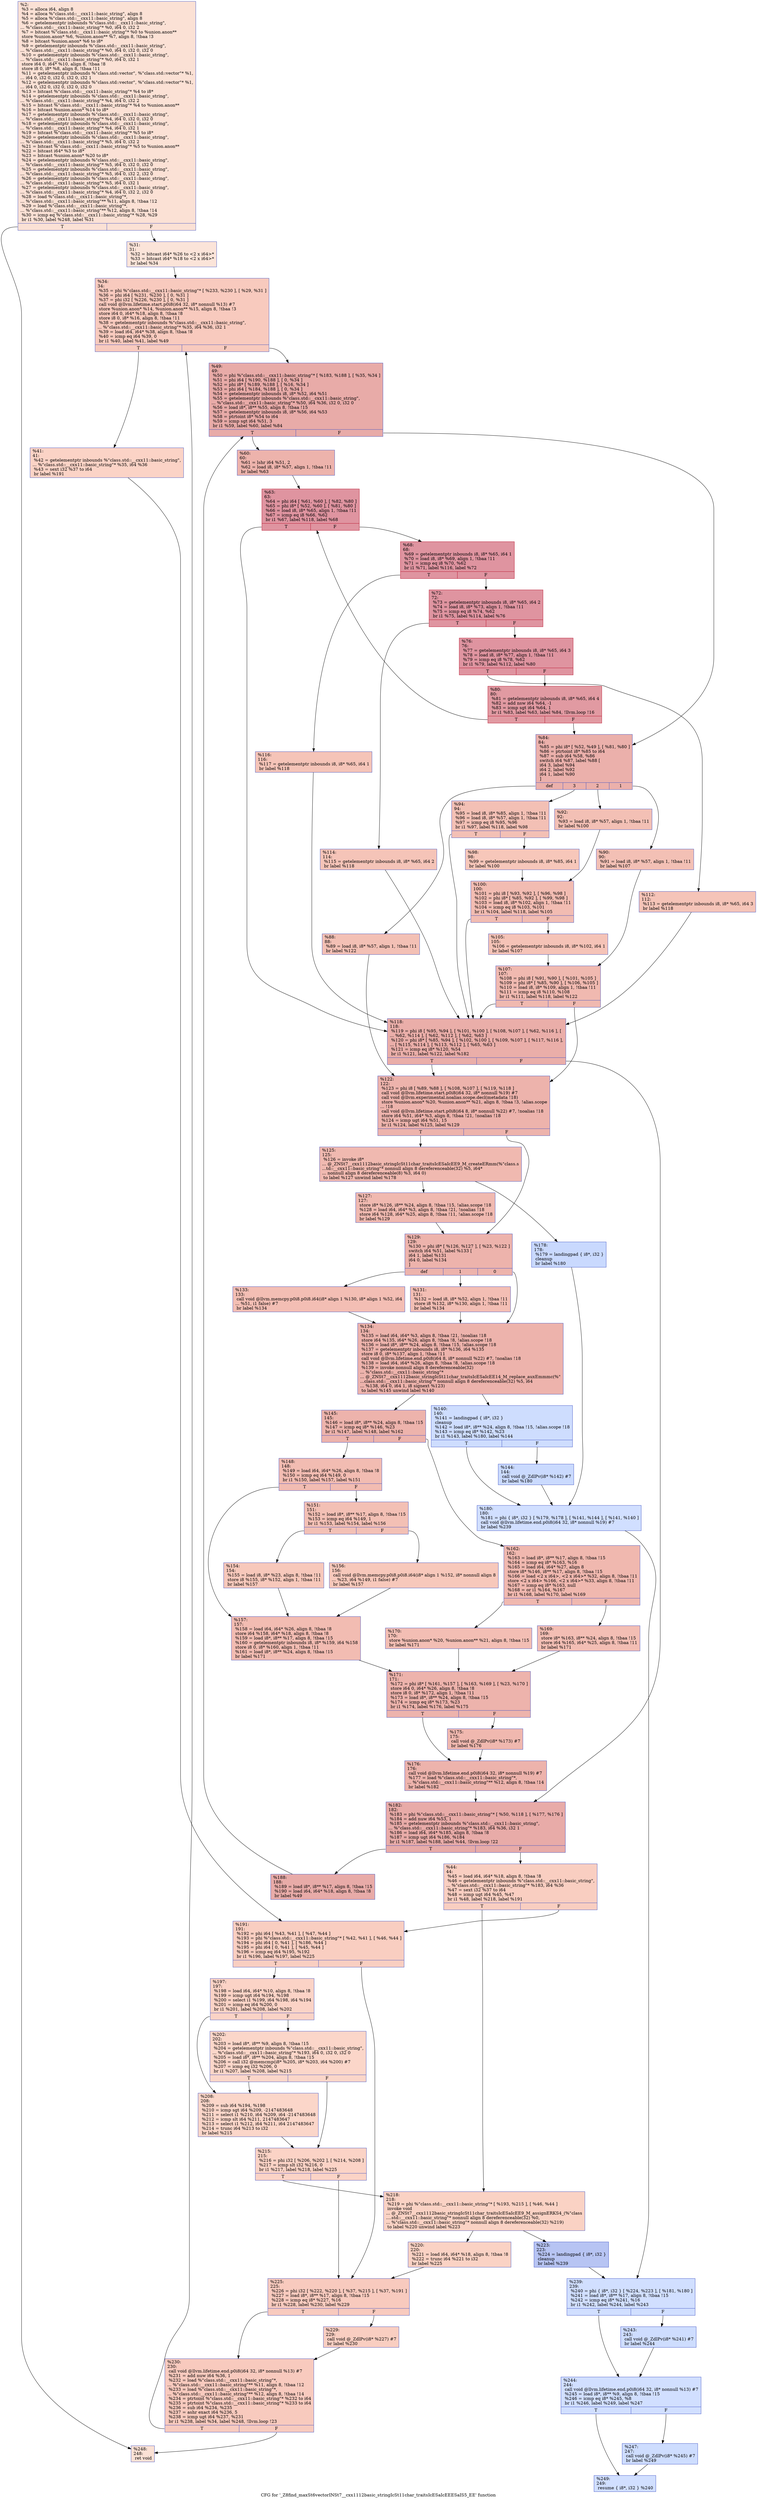 digraph "CFG for '_Z8find_maxSt6vectorINSt7__cxx1112basic_stringIcSt11char_traitsIcESaIcEEESaIS5_EE' function" {
	label="CFG for '_Z8find_maxSt6vectorINSt7__cxx1112basic_stringIcSt11char_traitsIcESaIcEEESaIS5_EE' function";

	Node0x55988ed593d0 [shape=record,color="#3d50c3ff", style=filled, fillcolor="#f7bca170",label="{%2:\l  %3 = alloca i64, align 8\l  %4 = alloca %\"class.std::__cxx11::basic_string\", align 8\l  %5 = alloca %\"class.std::__cxx11::basic_string\", align 8\l  %6 = getelementptr inbounds %\"class.std::__cxx11::basic_string\",\l... %\"class.std::__cxx11::basic_string\"* %0, i64 0, i32 2\l  %7 = bitcast %\"class.std::__cxx11::basic_string\"* %0 to %union.anon**\l  store %union.anon* %6, %union.anon** %7, align 8, !tbaa !3\l  %8 = bitcast %union.anon* %6 to i8*\l  %9 = getelementptr inbounds %\"class.std::__cxx11::basic_string\",\l... %\"class.std::__cxx11::basic_string\"* %0, i64 0, i32 0, i32 0\l  %10 = getelementptr inbounds %\"class.std::__cxx11::basic_string\",\l... %\"class.std::__cxx11::basic_string\"* %0, i64 0, i32 1\l  store i64 0, i64* %10, align 8, !tbaa !8\l  store i8 0, i8* %8, align 8, !tbaa !11\l  %11 = getelementptr inbounds %\"class.std::vector\", %\"class.std::vector\"* %1,\l... i64 0, i32 0, i32 0, i32 0, i32 1\l  %12 = getelementptr inbounds %\"class.std::vector\", %\"class.std::vector\"* %1,\l... i64 0, i32 0, i32 0, i32 0, i32 0\l  %13 = bitcast %\"class.std::__cxx11::basic_string\"* %4 to i8*\l  %14 = getelementptr inbounds %\"class.std::__cxx11::basic_string\",\l... %\"class.std::__cxx11::basic_string\"* %4, i64 0, i32 2\l  %15 = bitcast %\"class.std::__cxx11::basic_string\"* %4 to %union.anon**\l  %16 = bitcast %union.anon* %14 to i8*\l  %17 = getelementptr inbounds %\"class.std::__cxx11::basic_string\",\l... %\"class.std::__cxx11::basic_string\"* %4, i64 0, i32 0, i32 0\l  %18 = getelementptr inbounds %\"class.std::__cxx11::basic_string\",\l... %\"class.std::__cxx11::basic_string\"* %4, i64 0, i32 1\l  %19 = bitcast %\"class.std::__cxx11::basic_string\"* %5 to i8*\l  %20 = getelementptr inbounds %\"class.std::__cxx11::basic_string\",\l... %\"class.std::__cxx11::basic_string\"* %5, i64 0, i32 2\l  %21 = bitcast %\"class.std::__cxx11::basic_string\"* %5 to %union.anon**\l  %22 = bitcast i64* %3 to i8*\l  %23 = bitcast %union.anon* %20 to i8*\l  %24 = getelementptr inbounds %\"class.std::__cxx11::basic_string\",\l... %\"class.std::__cxx11::basic_string\"* %5, i64 0, i32 0, i32 0\l  %25 = getelementptr inbounds %\"class.std::__cxx11::basic_string\",\l... %\"class.std::__cxx11::basic_string\"* %5, i64 0, i32 2, i32 0\l  %26 = getelementptr inbounds %\"class.std::__cxx11::basic_string\",\l... %\"class.std::__cxx11::basic_string\"* %5, i64 0, i32 1\l  %27 = getelementptr inbounds %\"class.std::__cxx11::basic_string\",\l... %\"class.std::__cxx11::basic_string\"* %4, i64 0, i32 2, i32 0\l  %28 = load %\"class.std::__cxx11::basic_string\"*,\l... %\"class.std::__cxx11::basic_string\"** %11, align 8, !tbaa !12\l  %29 = load %\"class.std::__cxx11::basic_string\"*,\l... %\"class.std::__cxx11::basic_string\"** %12, align 8, !tbaa !14\l  %30 = icmp eq %\"class.std::__cxx11::basic_string\"* %28, %29\l  br i1 %30, label %248, label %31\l|{<s0>T|<s1>F}}"];
	Node0x55988ed593d0:s0 -> Node0x55988ed59bb0;
	Node0x55988ed593d0:s1 -> Node0x55988ed5bb20;
	Node0x55988ed5bb20 [shape=record,color="#3d50c3ff", style=filled, fillcolor="#f5c1a970",label="{%31:\l31:                                               \l  %32 = bitcast i64* %26 to \<2 x i64\>*\l  %33 = bitcast i64* %18 to \<2 x i64\>*\l  br label %34\l}"];
	Node0x55988ed5bb20 -> Node0x55988ed5c560;
	Node0x55988ed5c560 [shape=record,color="#3d50c3ff", style=filled, fillcolor="#ef886b70",label="{%34:\l34:                                               \l  %35 = phi %\"class.std::__cxx11::basic_string\"* [ %233, %230 ], [ %29, %31 ]\l  %36 = phi i64 [ %231, %230 ], [ 0, %31 ]\l  %37 = phi i32 [ %226, %230 ], [ 0, %31 ]\l  call void @llvm.lifetime.start.p0i8(i64 32, i8* nonnull %13) #7\l  store %union.anon* %14, %union.anon** %15, align 8, !tbaa !3\l  store i64 0, i64* %18, align 8, !tbaa !8\l  store i8 0, i8* %16, align 8, !tbaa !11\l  %38 = getelementptr inbounds %\"class.std::__cxx11::basic_string\",\l... %\"class.std::__cxx11::basic_string\"* %35, i64 %36, i32 1\l  %39 = load i64, i64* %38, align 8, !tbaa !8\l  %40 = icmp eq i64 %39, 0\l  br i1 %40, label %41, label %49\l|{<s0>T|<s1>F}}"];
	Node0x55988ed5c560:s0 -> Node0x55988ed5e270;
	Node0x55988ed5c560:s1 -> Node0x55988ed5e300;
	Node0x55988ed5e270 [shape=record,color="#3d50c3ff", style=filled, fillcolor="#f59c7d70",label="{%41:\l41:                                               \l  %42 = getelementptr inbounds %\"class.std::__cxx11::basic_string\",\l... %\"class.std::__cxx11::basic_string\"* %35, i64 %36\l  %43 = sext i32 %37 to i64\l  br label %191\l}"];
	Node0x55988ed5e270 -> Node0x55988ed5e550;
	Node0x55988ed5e610 [shape=record,color="#3d50c3ff", style=filled, fillcolor="#f2907270",label="{%44:\l44:                                               \l  %45 = load i64, i64* %18, align 8, !tbaa !8\l  %46 = getelementptr inbounds %\"class.std::__cxx11::basic_string\",\l... %\"class.std::__cxx11::basic_string\"* %183, i64 %36\l  %47 = sext i32 %37 to i64\l  %48 = icmp ugt i64 %45, %47\l  br i1 %48, label %218, label %191\l|{<s0>T|<s1>F}}"];
	Node0x55988ed5e610:s0 -> Node0x55988ed5e8b0;
	Node0x55988ed5e610:s1 -> Node0x55988ed5e550;
	Node0x55988ed5e300 [shape=record,color="#3d50c3ff", style=filled, fillcolor="#cc403a70",label="{%49:\l49:                                               \l  %50 = phi %\"class.std::__cxx11::basic_string\"* [ %183, %188 ], [ %35, %34 ]\l  %51 = phi i64 [ %190, %188 ], [ 0, %34 ]\l  %52 = phi i8* [ %189, %188 ], [ %16, %34 ]\l  %53 = phi i64 [ %184, %188 ], [ 0, %34 ]\l  %54 = getelementptr inbounds i8, i8* %52, i64 %51\l  %55 = getelementptr inbounds %\"class.std::__cxx11::basic_string\",\l... %\"class.std::__cxx11::basic_string\"* %50, i64 %36, i32 0, i32 0\l  %56 = load i8*, i8** %55, align 8, !tbaa !15\l  %57 = getelementptr inbounds i8, i8* %56, i64 %53\l  %58 = ptrtoint i8* %54 to i64\l  %59 = icmp sgt i64 %51, 3\l  br i1 %59, label %60, label %84\l|{<s0>T|<s1>F}}"];
	Node0x55988ed5e300:s0 -> Node0x55988ed5f310;
	Node0x55988ed5e300:s1 -> Node0x55988ed5f3a0;
	Node0x55988ed5f310 [shape=record,color="#3d50c3ff", style=filled, fillcolor="#d6524470",label="{%60:\l60:                                               \l  %61 = lshr i64 %51, 2\l  %62 = load i8, i8* %57, align 1, !tbaa !11\l  br label %63\l}"];
	Node0x55988ed5f310 -> Node0x55988ed5f610;
	Node0x55988ed5f610 [shape=record,color="#b70d28ff", style=filled, fillcolor="#b70d2870",label="{%63:\l63:                                               \l  %64 = phi i64 [ %61, %60 ], [ %82, %80 ]\l  %65 = phi i8* [ %52, %60 ], [ %81, %80 ]\l  %66 = load i8, i8* %65, align 1, !tbaa !11\l  %67 = icmp eq i8 %66, %62\l  br i1 %67, label %118, label %68\l|{<s0>T|<s1>F}}"];
	Node0x55988ed5f610:s0 -> Node0x55988ed5fe70;
	Node0x55988ed5f610:s1 -> Node0x55988ed5ff00;
	Node0x55988ed5ff00 [shape=record,color="#b70d28ff", style=filled, fillcolor="#b70d2870",label="{%68:\l68:                                               \l  %69 = getelementptr inbounds i8, i8* %65, i64 1\l  %70 = load i8, i8* %69, align 1, !tbaa !11\l  %71 = icmp eq i8 %70, %62\l  br i1 %71, label %116, label %72\l|{<s0>T|<s1>F}}"];
	Node0x55988ed5ff00:s0 -> Node0x55988ed60210;
	Node0x55988ed5ff00:s1 -> Node0x55988ed60260;
	Node0x55988ed60260 [shape=record,color="#b70d28ff", style=filled, fillcolor="#b70d2870",label="{%72:\l72:                                               \l  %73 = getelementptr inbounds i8, i8* %65, i64 2\l  %74 = load i8, i8* %73, align 1, !tbaa !11\l  %75 = icmp eq i8 %74, %62\l  br i1 %75, label %114, label %76\l|{<s0>T|<s1>F}}"];
	Node0x55988ed60260:s0 -> Node0x55988ed60540;
	Node0x55988ed60260:s1 -> Node0x55988ed60590;
	Node0x55988ed60590 [shape=record,color="#b70d28ff", style=filled, fillcolor="#b70d2870",label="{%76:\l76:                                               \l  %77 = getelementptr inbounds i8, i8* %65, i64 3\l  %78 = load i8, i8* %77, align 1, !tbaa !11\l  %79 = icmp eq i8 %78, %62\l  br i1 %79, label %112, label %80\l|{<s0>T|<s1>F}}"];
	Node0x55988ed60590:s0 -> Node0x55988ed60870;
	Node0x55988ed60590:s1 -> Node0x55988ed5f700;
	Node0x55988ed5f700 [shape=record,color="#b70d28ff", style=filled, fillcolor="#bb1b2c70",label="{%80:\l80:                                               \l  %81 = getelementptr inbounds i8, i8* %65, i64 4\l  %82 = add nsw i64 %64, -1\l  %83 = icmp sgt i64 %64, 1\l  br i1 %83, label %63, label %84, !llvm.loop !16\l|{<s0>T|<s1>F}}"];
	Node0x55988ed5f700:s0 -> Node0x55988ed5f610;
	Node0x55988ed5f700:s1 -> Node0x55988ed5f3a0;
	Node0x55988ed5f3a0 [shape=record,color="#3d50c3ff", style=filled, fillcolor="#d24b4070",label="{%84:\l84:                                               \l  %85 = phi i8* [ %52, %49 ], [ %81, %80 ]\l  %86 = ptrtoint i8* %85 to i64\l  %87 = sub i64 %58, %86\l  switch i64 %87, label %88 [\l    i64 3, label %94\l    i64 2, label %92\l    i64 1, label %90\l  ]\l|{<s0>def|<s1>3|<s2>2|<s3>1}}"];
	Node0x55988ed5f3a0:s0 -> Node0x55988ed60e40;
	Node0x55988ed5f3a0:s1 -> Node0x55988ed60e90;
	Node0x55988ed5f3a0:s2 -> Node0x55988ed60ee0;
	Node0x55988ed5f3a0:s3 -> Node0x55988ed60f70;
	Node0x55988ed60e40 [shape=record,color="#3d50c3ff", style=filled, fillcolor="#e5705870",label="{%88:\l88:                                               \l  %89 = load i8, i8* %57, align 1, !tbaa !11\l  br label %122\l}"];
	Node0x55988ed60e40 -> Node0x55988ed610c0;
	Node0x55988ed60f70 [shape=record,color="#3d50c3ff", style=filled, fillcolor="#e5705870",label="{%90:\l90:                                               \l  %91 = load i8, i8* %57, align 1, !tbaa !11\l  br label %107\l}"];
	Node0x55988ed60f70 -> Node0x55988ed611f0;
	Node0x55988ed60ee0 [shape=record,color="#3d50c3ff", style=filled, fillcolor="#e5705870",label="{%92:\l92:                                               \l  %93 = load i8, i8* %57, align 1, !tbaa !11\l  br label %100\l}"];
	Node0x55988ed60ee0 -> Node0x55988ed61320;
	Node0x55988ed60e90 [shape=record,color="#3d50c3ff", style=filled, fillcolor="#e5705870",label="{%94:\l94:                                               \l  %95 = load i8, i8* %85, align 1, !tbaa !11\l  %96 = load i8, i8* %57, align 1, !tbaa !11\l  %97 = icmp eq i8 %95, %96\l  br i1 %97, label %118, label %98\l|{<s0>T|<s1>F}}"];
	Node0x55988ed60e90:s0 -> Node0x55988ed5fe70;
	Node0x55988ed60e90:s1 -> Node0x55988ed61550;
	Node0x55988ed61550 [shape=record,color="#3d50c3ff", style=filled, fillcolor="#ec7f6370",label="{%98:\l98:                                               \l  %99 = getelementptr inbounds i8, i8* %85, i64 1\l  br label %100\l}"];
	Node0x55988ed61550 -> Node0x55988ed61320;
	Node0x55988ed61320 [shape=record,color="#3d50c3ff", style=filled, fillcolor="#e1675170",label="{%100:\l100:                                              \l  %101 = phi i8 [ %93, %92 ], [ %96, %98 ]\l  %102 = phi i8* [ %85, %92 ], [ %99, %98 ]\l  %103 = load i8, i8* %102, align 1, !tbaa !11\l  %104 = icmp eq i8 %103, %101\l  br i1 %104, label %118, label %105\l|{<s0>T|<s1>F}}"];
	Node0x55988ed61320:s0 -> Node0x55988ed5fe70;
	Node0x55988ed61320:s1 -> Node0x55988ed619c0;
	Node0x55988ed619c0 [shape=record,color="#3d50c3ff", style=filled, fillcolor="#e8765c70",label="{%105:\l105:                                              \l  %106 = getelementptr inbounds i8, i8* %102, i64 1\l  br label %107\l}"];
	Node0x55988ed619c0 -> Node0x55988ed611f0;
	Node0x55988ed611f0 [shape=record,color="#3d50c3ff", style=filled, fillcolor="#de614d70",label="{%107:\l107:                                              \l  %108 = phi i8 [ %91, %90 ], [ %101, %105 ]\l  %109 = phi i8* [ %85, %90 ], [ %106, %105 ]\l  %110 = load i8, i8* %109, align 1, !tbaa !11\l  %111 = icmp eq i8 %110, %108\l  br i1 %111, label %118, label %122\l|{<s0>T|<s1>F}}"];
	Node0x55988ed611f0:s0 -> Node0x55988ed5fe70;
	Node0x55988ed611f0:s1 -> Node0x55988ed610c0;
	Node0x55988ed60870 [shape=record,color="#3d50c3ff", style=filled, fillcolor="#e97a5f70",label="{%112:\l112:                                              \l  %113 = getelementptr inbounds i8, i8* %65, i64 3\l  br label %118\l}"];
	Node0x55988ed60870 -> Node0x55988ed5fe70;
	Node0x55988ed60540 [shape=record,color="#3d50c3ff", style=filled, fillcolor="#e97a5f70",label="{%114:\l114:                                              \l  %115 = getelementptr inbounds i8, i8* %65, i64 2\l  br label %118\l}"];
	Node0x55988ed60540 -> Node0x55988ed5fe70;
	Node0x55988ed60210 [shape=record,color="#3d50c3ff", style=filled, fillcolor="#e97a5f70",label="{%116:\l116:                                              \l  %117 = getelementptr inbounds i8, i8* %65, i64 1\l  br label %118\l}"];
	Node0x55988ed60210 -> Node0x55988ed5fe70;
	Node0x55988ed5fe70 [shape=record,color="#3d50c3ff", style=filled, fillcolor="#d0473d70",label="{%118:\l118:                                              \l  %119 = phi i8 [ %95, %94 ], [ %101, %100 ], [ %108, %107 ], [ %62, %116 ], [\l... %62, %114 ], [ %62, %112 ], [ %62, %63 ]\l  %120 = phi i8* [ %85, %94 ], [ %102, %100 ], [ %109, %107 ], [ %117, %116 ],\l... [ %115, %114 ], [ %113, %112 ], [ %65, %63 ]\l  %121 = icmp eq i8* %120, %54\l  br i1 %121, label %122, label %182\l|{<s0>T|<s1>F}}"];
	Node0x55988ed5fe70:s0 -> Node0x55988ed610c0;
	Node0x55988ed5fe70:s1 -> Node0x55988ed62580;
	Node0x55988ed610c0 [shape=record,color="#3d50c3ff", style=filled, fillcolor="#d6524470",label="{%122:\l122:                                              \l  %123 = phi i8 [ %89, %88 ], [ %108, %107 ], [ %119, %118 ]\l  call void @llvm.lifetime.start.p0i8(i64 32, i8* nonnull %19) #7\l  call void @llvm.experimental.noalias.scope.decl(metadata !18)\l  store %union.anon* %20, %union.anon** %21, align 8, !tbaa !3, !alias.scope\l... !18\l  call void @llvm.lifetime.start.p0i8(i64 8, i8* nonnull %22) #7, !noalias !18\l  store i64 %51, i64* %3, align 8, !tbaa !21, !noalias !18\l  %124 = icmp ugt i64 %51, 15\l  br i1 %124, label %125, label %129\l|{<s0>T|<s1>F}}"];
	Node0x55988ed610c0:s0 -> Node0x55988ed639b0;
	Node0x55988ed610c0:s1 -> Node0x55988ed63a00;
	Node0x55988ed639b0 [shape=record,color="#3d50c3ff", style=filled, fillcolor="#de614d70",label="{%125:\l125:                                              \l  %126 = invoke i8*\l... @_ZNSt7__cxx1112basic_stringIcSt11char_traitsIcESaIcEE9_M_createERmm(%\"class.s\l...td::__cxx11::basic_string\"* nonnull align 8 dereferenceable(32) %5, i64*\l... nonnull align 8 dereferenceable(8) %3, i64 0)\l          to label %127 unwind label %178\l}"];
	Node0x55988ed639b0 -> Node0x55988ed63c30;
	Node0x55988ed639b0 -> Node0x55988ed63c80;
	Node0x55988ed63c30 [shape=record,color="#3d50c3ff", style=filled, fillcolor="#de614d70",label="{%127:\l127:                                              \l  store i8* %126, i8** %24, align 8, !tbaa !15, !alias.scope !18\l  %128 = load i64, i64* %3, align 8, !tbaa !21, !noalias !18\l  store i64 %128, i64* %25, align 8, !tbaa !11, !alias.scope !18\l  br label %129\l}"];
	Node0x55988ed63c30 -> Node0x55988ed63a00;
	Node0x55988ed63a00 [shape=record,color="#3d50c3ff", style=filled, fillcolor="#d6524470",label="{%129:\l129:                                              \l  %130 = phi i8* [ %126, %127 ], [ %23, %122 ]\l  switch i64 %51, label %133 [\l    i64 1, label %131\l    i64 0, label %134\l  ]\l|{<s0>def|<s1>1|<s2>0}}"];
	Node0x55988ed63a00:s0 -> Node0x55988ed656f0;
	Node0x55988ed63a00:s1 -> Node0x55988ed65740;
	Node0x55988ed63a00:s2 -> Node0x55988ed657d0;
	Node0x55988ed65740 [shape=record,color="#3d50c3ff", style=filled, fillcolor="#e36c5570",label="{%131:\l131:                                              \l  %132 = load i8, i8* %52, align 1, !tbaa !11\l  store i8 %132, i8* %130, align 1, !tbaa !11\l  br label %134\l}"];
	Node0x55988ed65740 -> Node0x55988ed657d0;
	Node0x55988ed656f0 [shape=record,color="#3d50c3ff", style=filled, fillcolor="#e36c5570",label="{%133:\l133:                                              \l  call void @llvm.memcpy.p0i8.p0i8.i64(i8* align 1 %130, i8* align 1 %52, i64\l... %51, i1 false) #7\l  br label %134\l}"];
	Node0x55988ed656f0 -> Node0x55988ed657d0;
	Node0x55988ed657d0 [shape=record,color="#3d50c3ff", style=filled, fillcolor="#d6524470",label="{%134:\l134:                                              \l  %135 = load i64, i64* %3, align 8, !tbaa !21, !noalias !18\l  store i64 %135, i64* %26, align 8, !tbaa !8, !alias.scope !18\l  %136 = load i8*, i8** %24, align 8, !tbaa !15, !alias.scope !18\l  %137 = getelementptr inbounds i8, i8* %136, i64 %135\l  store i8 0, i8* %137, align 1, !tbaa !11\l  call void @llvm.lifetime.end.p0i8(i64 8, i8* nonnull %22) #7, !noalias !18\l  %138 = load i64, i64* %26, align 8, !tbaa !8, !alias.scope !18\l  %139 = invoke nonnull align 8 dereferenceable(32)\l... %\"class.std::__cxx11::basic_string\"*\l... @_ZNSt7__cxx1112basic_stringIcSt11char_traitsIcESaIcEE14_M_replace_auxEmmmc(%\"\l...class.std::__cxx11::basic_string\"* nonnull align 8 dereferenceable(32) %5, i64\l... %138, i64 0, i64 1, i8 signext %123)\l          to label %145 unwind label %140\l}"];
	Node0x55988ed657d0 -> Node0x55988ed66500;
	Node0x55988ed657d0 -> Node0x55988ed66590;
	Node0x55988ed66590 [shape=record,color="#3d50c3ff", style=filled, fillcolor="#8fb1fe70",label="{%140:\l140:                                              \l  %141 = landingpad \{ i8*, i32 \}\l          cleanup\l  %142 = load i8*, i8** %24, align 8, !tbaa !15, !alias.scope !18\l  %143 = icmp eq i8* %142, %23\l  br i1 %143, label %180, label %144\l|{<s0>T|<s1>F}}"];
	Node0x55988ed66590:s0 -> Node0x55988ed66a90;
	Node0x55988ed66590:s1 -> Node0x55988ed66b20;
	Node0x55988ed66b20 [shape=record,color="#3d50c3ff", style=filled, fillcolor="#88abfd70",label="{%144:\l144:                                              \l  call void @_ZdlPv(i8* %142) #7\l  br label %180\l}"];
	Node0x55988ed66b20 -> Node0x55988ed66a90;
	Node0x55988ed66500 [shape=record,color="#3d50c3ff", style=filled, fillcolor="#d6524470",label="{%145:\l145:                                              \l  %146 = load i8*, i8** %24, align 8, !tbaa !15\l  %147 = icmp eq i8* %146, %23\l  br i1 %147, label %148, label %162\l|{<s0>T|<s1>F}}"];
	Node0x55988ed66500:s0 -> Node0x55988ed66fa0;
	Node0x55988ed66500:s1 -> Node0x55988ed66ff0;
	Node0x55988ed66fa0 [shape=record,color="#3d50c3ff", style=filled, fillcolor="#e1675170",label="{%148:\l148:                                              \l  %149 = load i64, i64* %26, align 8, !tbaa !8\l  %150 = icmp eq i64 %149, 0\l  br i1 %150, label %157, label %151\l|{<s0>T|<s1>F}}"];
	Node0x55988ed66fa0:s0 -> Node0x55988ed671f0;
	Node0x55988ed66fa0:s1 -> Node0x55988ed67240;
	Node0x55988ed67240 [shape=record,color="#3d50c3ff", style=filled, fillcolor="#e5705870",label="{%151:\l151:                                              \l  %152 = load i8*, i8** %17, align 8, !tbaa !15\l  %153 = icmp eq i64 %149, 1\l  br i1 %153, label %154, label %156\l|{<s0>T|<s1>F}}"];
	Node0x55988ed67240:s0 -> Node0x55988ed67480;
	Node0x55988ed67240:s1 -> Node0x55988ed674d0;
	Node0x55988ed67480 [shape=record,color="#3d50c3ff", style=filled, fillcolor="#ed836670",label="{%154:\l154:                                              \l  %155 = load i8, i8* %23, align 8, !tbaa !11\l  store i8 %155, i8* %152, align 1, !tbaa !11\l  br label %157\l}"];
	Node0x55988ed67480 -> Node0x55988ed671f0;
	Node0x55988ed674d0 [shape=record,color="#3d50c3ff", style=filled, fillcolor="#ed836670",label="{%156:\l156:                                              \l  call void @llvm.memcpy.p0i8.p0i8.i64(i8* align 1 %152, i8* nonnull align 8\l... %23, i64 %149, i1 false) #7\l  br label %157\l}"];
	Node0x55988ed674d0 -> Node0x55988ed671f0;
	Node0x55988ed671f0 [shape=record,color="#3d50c3ff", style=filled, fillcolor="#e1675170",label="{%157:\l157:                                              \l  %158 = load i64, i64* %26, align 8, !tbaa !8\l  store i64 %158, i64* %18, align 8, !tbaa !8\l  %159 = load i8*, i8** %17, align 8, !tbaa !15\l  %160 = getelementptr inbounds i8, i8* %159, i64 %158\l  store i8 0, i8* %160, align 1, !tbaa !11\l  %161 = load i8*, i8** %24, align 8, !tbaa !15\l  br label %171\l}"];
	Node0x55988ed671f0 -> Node0x55988ed59f90;
	Node0x55988ed66ff0 [shape=record,color="#3d50c3ff", style=filled, fillcolor="#dc5d4a70",label="{%162:\l162:                                              \l  %163 = load i8*, i8** %17, align 8, !tbaa !15\l  %164 = icmp eq i8* %163, %16\l  %165 = load i64, i64* %27, align 8\l  store i8* %146, i8** %17, align 8, !tbaa !15\l  %166 = load \<2 x i64\>, \<2 x i64\>* %32, align 8, !tbaa !11\l  store \<2 x i64\> %166, \<2 x i64\>* %33, align 8, !tbaa !11\l  %167 = icmp eq i8* %163, null\l  %168 = or i1 %164, %167\l  br i1 %168, label %170, label %169\l|{<s0>T|<s1>F}}"];
	Node0x55988ed66ff0:s0 -> Node0x55988ed5a470;
	Node0x55988ed66ff0:s1 -> Node0x55988ed5a4c0;
	Node0x55988ed5a4c0 [shape=record,color="#3d50c3ff", style=filled, fillcolor="#e36c5570",label="{%169:\l169:                                              \l  store i8* %163, i8** %24, align 8, !tbaa !15\l  store i64 %165, i64* %25, align 8, !tbaa !11\l  br label %171\l}"];
	Node0x55988ed5a4c0 -> Node0x55988ed59f90;
	Node0x55988ed5a470 [shape=record,color="#3d50c3ff", style=filled, fillcolor="#e36c5570",label="{%170:\l170:                                              \l  store %union.anon* %20, %union.anon** %21, align 8, !tbaa !15\l  br label %171\l}"];
	Node0x55988ed5a470 -> Node0x55988ed59f90;
	Node0x55988ed59f90 [shape=record,color="#3d50c3ff", style=filled, fillcolor="#d6524470",label="{%171:\l171:                                              \l  %172 = phi i8* [ %161, %157 ], [ %163, %169 ], [ %23, %170 ]\l  store i64 0, i64* %26, align 8, !tbaa !8\l  store i8 0, i8* %172, align 1, !tbaa !11\l  %173 = load i8*, i8** %24, align 8, !tbaa !15\l  %174 = icmp eq i8* %173, %23\l  br i1 %174, label %176, label %175\l|{<s0>T|<s1>F}}"];
	Node0x55988ed59f90:s0 -> Node0x55988ed69300;
	Node0x55988ed59f90:s1 -> Node0x55988ed69350;
	Node0x55988ed69350 [shape=record,color="#3d50c3ff", style=filled, fillcolor="#dc5d4a70",label="{%175:\l175:                                              \l  call void @_ZdlPv(i8* %173) #7\l  br label %176\l}"];
	Node0x55988ed69350 -> Node0x55988ed69300;
	Node0x55988ed69300 [shape=record,color="#3d50c3ff", style=filled, fillcolor="#d6524470",label="{%176:\l176:                                              \l  call void @llvm.lifetime.end.p0i8(i64 32, i8* nonnull %19) #7\l  %177 = load %\"class.std::__cxx11::basic_string\"*,\l... %\"class.std::__cxx11::basic_string\"** %12, align 8, !tbaa !14\l  br label %182\l}"];
	Node0x55988ed69300 -> Node0x55988ed62580;
	Node0x55988ed63c80 [shape=record,color="#3d50c3ff", style=filled, fillcolor="#85a8fc70",label="{%178:\l178:                                              \l  %179 = landingpad \{ i8*, i32 \}\l          cleanup\l  br label %180\l}"];
	Node0x55988ed63c80 -> Node0x55988ed66a90;
	Node0x55988ed66a90 [shape=record,color="#3d50c3ff", style=filled, fillcolor="#96b7ff70",label="{%180:\l180:                                              \l  %181 = phi \{ i8*, i32 \} [ %179, %178 ], [ %141, %144 ], [ %141, %140 ]\l  call void @llvm.lifetime.end.p0i8(i64 32, i8* nonnull %19) #7\l  br label %239\l}"];
	Node0x55988ed66a90 -> Node0x55988ed6a0f0;
	Node0x55988ed62580 [shape=record,color="#3d50c3ff", style=filled, fillcolor="#cc403a70",label="{%182:\l182:                                              \l  %183 = phi %\"class.std::__cxx11::basic_string\"* [ %50, %118 ], [ %177, %176 ]\l  %184 = add nuw i64 %53, 1\l  %185 = getelementptr inbounds %\"class.std::__cxx11::basic_string\",\l... %\"class.std::__cxx11::basic_string\"* %183, i64 %36, i32 1\l  %186 = load i64, i64* %185, align 8, !tbaa !8\l  %187 = icmp ugt i64 %186, %184\l  br i1 %187, label %188, label %44, !llvm.loop !22\l|{<s0>T|<s1>F}}"];
	Node0x55988ed62580:s0 -> Node0x55988ed5e9f0;
	Node0x55988ed62580:s1 -> Node0x55988ed5e610;
	Node0x55988ed5e9f0 [shape=record,color="#3d50c3ff", style=filled, fillcolor="#cc403a70",label="{%188:\l188:                                              \l  %189 = load i8*, i8** %17, align 8, !tbaa !15\l  %190 = load i64, i64* %18, align 8, !tbaa !8\l  br label %49\l}"];
	Node0x55988ed5e9f0 -> Node0x55988ed5e300;
	Node0x55988ed5e550 [shape=record,color="#3d50c3ff", style=filled, fillcolor="#f2907270",label="{%191:\l191:                                              \l  %192 = phi i64 [ %43, %41 ], [ %47, %44 ]\l  %193 = phi %\"class.std::__cxx11::basic_string\"* [ %42, %41 ], [ %46, %44 ]\l  %194 = phi i64 [ 0, %41 ], [ %186, %44 ]\l  %195 = phi i64 [ 0, %41 ], [ %45, %44 ]\l  %196 = icmp eq i64 %195, %192\l  br i1 %196, label %197, label %225\l|{<s0>T|<s1>F}}"];
	Node0x55988ed5e550:s0 -> Node0x55988ed6aa80;
	Node0x55988ed5e550:s1 -> Node0x55988ed6aad0;
	Node0x55988ed6aa80 [shape=record,color="#3d50c3ff", style=filled, fillcolor="#f59c7d70",label="{%197:\l197:                                              \l  %198 = load i64, i64* %10, align 8, !tbaa !8\l  %199 = icmp ugt i64 %194, %198\l  %200 = select i1 %199, i64 %198, i64 %194\l  %201 = icmp eq i64 %200, 0\l  br i1 %201, label %208, label %202\l|{<s0>T|<s1>F}}"];
	Node0x55988ed6aa80:s0 -> Node0x55988ed6ae10;
	Node0x55988ed6aa80:s1 -> Node0x55988ed6ae60;
	Node0x55988ed6ae60 [shape=record,color="#3d50c3ff", style=filled, fillcolor="#f6a38570",label="{%202:\l202:                                              \l  %203 = load i8*, i8** %9, align 8, !tbaa !15\l  %204 = getelementptr inbounds %\"class.std::__cxx11::basic_string\",\l... %\"class.std::__cxx11::basic_string\"* %193, i64 0, i32 0, i32 0\l  %205 = load i8*, i8** %204, align 8, !tbaa !15\l  %206 = call i32 @memcmp(i8* %205, i8* %203, i64 %200) #7\l  %207 = icmp eq i32 %206, 0\l  br i1 %207, label %208, label %215\l|{<s0>T|<s1>F}}"];
	Node0x55988ed6ae60:s0 -> Node0x55988ed6ae10;
	Node0x55988ed6ae60:s1 -> Node0x55988ed6b410;
	Node0x55988ed6ae10 [shape=record,color="#3d50c3ff", style=filled, fillcolor="#f6a38570",label="{%208:\l208:                                              \l  %209 = sub i64 %194, %198\l  %210 = icmp sgt i64 %209, -2147483648\l  %211 = select i1 %210, i64 %209, i64 -2147483648\l  %212 = icmp slt i64 %211, 2147483647\l  %213 = select i1 %212, i64 %211, i64 2147483647\l  %214 = trunc i64 %213 to i32\l  br label %215\l}"];
	Node0x55988ed6ae10 -> Node0x55988ed6b410;
	Node0x55988ed6b410 [shape=record,color="#3d50c3ff", style=filled, fillcolor="#f59c7d70",label="{%215:\l215:                                              \l  %216 = phi i32 [ %206, %202 ], [ %214, %208 ]\l  %217 = icmp slt i32 %216, 0\l  br i1 %217, label %218, label %225\l|{<s0>T|<s1>F}}"];
	Node0x55988ed6b410:s0 -> Node0x55988ed5e8b0;
	Node0x55988ed6b410:s1 -> Node0x55988ed6aad0;
	Node0x55988ed5e8b0 [shape=record,color="#3d50c3ff", style=filled, fillcolor="#f4987a70",label="{%218:\l218:                                              \l  %219 = phi %\"class.std::__cxx11::basic_string\"* [ %193, %215 ], [ %46, %44 ]\l  invoke void\l... @_ZNSt7__cxx1112basic_stringIcSt11char_traitsIcESaIcEE9_M_assignERKS4_(%\"class\l....std::__cxx11::basic_string\"* nonnull align 8 dereferenceable(32) %0,\l... %\"class.std::__cxx11::basic_string\"* nonnull align 8 dereferenceable(32) %219)\l          to label %220 unwind label %223\l}"];
	Node0x55988ed5e8b0 -> Node0x55988ed6bbf0;
	Node0x55988ed5e8b0 -> Node0x55988ed6bc40;
	Node0x55988ed6bbf0 [shape=record,color="#3d50c3ff", style=filled, fillcolor="#f4987a70",label="{%220:\l220:                                              \l  %221 = load i64, i64* %18, align 8, !tbaa !8\l  %222 = trunc i64 %221 to i32\l  br label %225\l}"];
	Node0x55988ed6bbf0 -> Node0x55988ed6aad0;
	Node0x55988ed6bc40 [shape=record,color="#3d50c3ff", style=filled, fillcolor="#5b7ae570",label="{%223:\l223:                                              \l  %224 = landingpad \{ i8*, i32 \}\l          cleanup\l  br label %239\l}"];
	Node0x55988ed6bc40 -> Node0x55988ed6a0f0;
	Node0x55988ed6aad0 [shape=record,color="#3d50c3ff", style=filled, fillcolor="#ef886b70",label="{%225:\l225:                                              \l  %226 = phi i32 [ %222, %220 ], [ %37, %215 ], [ %37, %191 ]\l  %227 = load i8*, i8** %17, align 8, !tbaa !15\l  %228 = icmp eq i8* %227, %16\l  br i1 %228, label %230, label %229\l|{<s0>T|<s1>F}}"];
	Node0x55988ed6aad0:s0 -> Node0x55988ed5c650;
	Node0x55988ed6aad0:s1 -> Node0x55988ed6c2b0;
	Node0x55988ed6c2b0 [shape=record,color="#3d50c3ff", style=filled, fillcolor="#f2907270",label="{%229:\l229:                                              \l  call void @_ZdlPv(i8* %227) #7\l  br label %230\l}"];
	Node0x55988ed6c2b0 -> Node0x55988ed5c650;
	Node0x55988ed5c650 [shape=record,color="#3d50c3ff", style=filled, fillcolor="#ef886b70",label="{%230:\l230:                                              \l  call void @llvm.lifetime.end.p0i8(i64 32, i8* nonnull %13) #7\l  %231 = add nuw i64 %36, 1\l  %232 = load %\"class.std::__cxx11::basic_string\"*,\l... %\"class.std::__cxx11::basic_string\"** %11, align 8, !tbaa !12\l  %233 = load %\"class.std::__cxx11::basic_string\"*,\l... %\"class.std::__cxx11::basic_string\"** %12, align 8, !tbaa !14\l  %234 = ptrtoint %\"class.std::__cxx11::basic_string\"* %232 to i64\l  %235 = ptrtoint %\"class.std::__cxx11::basic_string\"* %233 to i64\l  %236 = sub i64 %234, %235\l  %237 = ashr exact i64 %236, 5\l  %238 = icmp ugt i64 %237, %231\l  br i1 %238, label %34, label %248, !llvm.loop !23\l|{<s0>T|<s1>F}}"];
	Node0x55988ed5c650:s0 -> Node0x55988ed5c560;
	Node0x55988ed5c650:s1 -> Node0x55988ed59bb0;
	Node0x55988ed6a0f0 [shape=record,color="#3d50c3ff", style=filled, fillcolor="#96b7ff70",label="{%239:\l239:                                              \l  %240 = phi \{ i8*, i32 \} [ %224, %223 ], [ %181, %180 ]\l  %241 = load i8*, i8** %17, align 8, !tbaa !15\l  %242 = icmp eq i8* %241, %16\l  br i1 %242, label %244, label %243\l|{<s0>T|<s1>F}}"];
	Node0x55988ed6a0f0:s0 -> Node0x55988ed6d370;
	Node0x55988ed6a0f0:s1 -> Node0x55988ed6d3c0;
	Node0x55988ed6d3c0 [shape=record,color="#3d50c3ff", style=filled, fillcolor="#8fb1fe70",label="{%243:\l243:                                              \l  call void @_ZdlPv(i8* %241) #7\l  br label %244\l}"];
	Node0x55988ed6d3c0 -> Node0x55988ed6d370;
	Node0x55988ed6d370 [shape=record,color="#3d50c3ff", style=filled, fillcolor="#96b7ff70",label="{%244:\l244:                                              \l  call void @llvm.lifetime.end.p0i8(i64 32, i8* nonnull %13) #7\l  %245 = load i8*, i8** %9, align 8, !tbaa !15\l  %246 = icmp eq i8* %245, %8\l  br i1 %246, label %249, label %247\l|{<s0>T|<s1>F}}"];
	Node0x55988ed6d370:s0 -> Node0x55988ed6d830;
	Node0x55988ed6d370:s1 -> Node0x55988ed6d880;
	Node0x55988ed6d880 [shape=record,color="#3d50c3ff", style=filled, fillcolor="#8fb1fe70",label="{%247:\l247:                                              \l  call void @_ZdlPv(i8* %245) #7\l  br label %249\l}"];
	Node0x55988ed6d880 -> Node0x55988ed6d830;
	Node0x55988ed59bb0 [shape=record,color="#3d50c3ff", style=filled, fillcolor="#f7bca170",label="{%248:\l248:                                              \l  ret void\l}"];
	Node0x55988ed6d830 [shape=record,color="#3d50c3ff", style=filled, fillcolor="#96b7ff70",label="{%249:\l249:                                              \l  resume \{ i8*, i32 \} %240\l}"];
}
